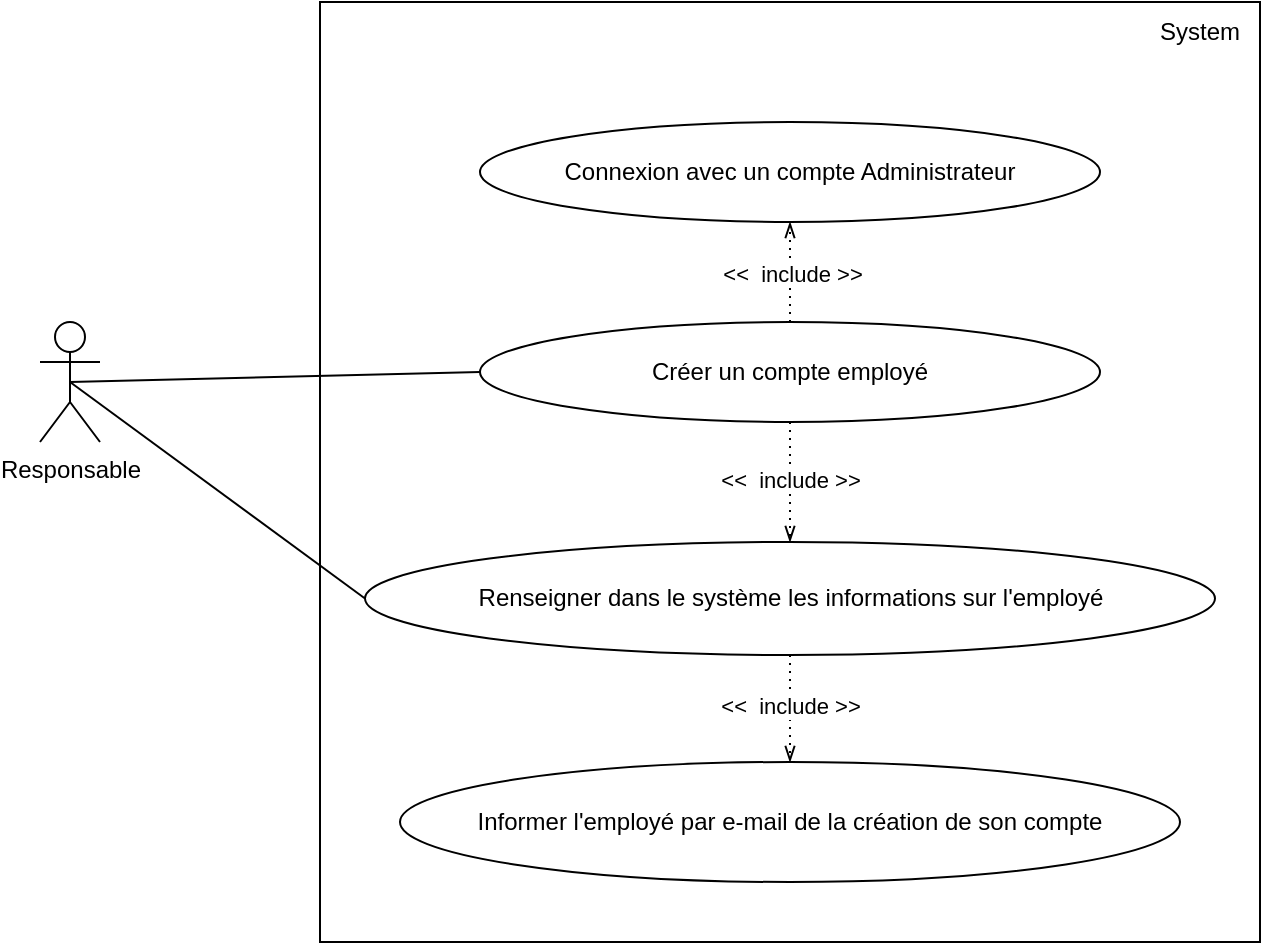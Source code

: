 <mxfile version="15.8.7" type="device"><diagram id="lQuI9wA2q7fMWIMYKC7G" name="Page-1"><mxGraphModel dx="777" dy="672" grid="1" gridSize="10" guides="1" tooltips="1" connect="1" arrows="1" fold="1" page="1" pageScale="1" pageWidth="1169" pageHeight="827" math="0" shadow="0"><root><mxCell id="0"/><mxCell id="1" parent="0"/><mxCell id="A7xin-90fhVrJMh8d0nz-1" value="" style="whiteSpace=wrap;html=1;aspect=fixed;" vertex="1" parent="1"><mxGeometry x="200" y="160" width="470" height="470" as="geometry"/></mxCell><mxCell id="A7xin-90fhVrJMh8d0nz-2" value="System" style="text;html=1;strokeColor=none;fillColor=none;align=center;verticalAlign=middle;whiteSpace=wrap;rounded=0;" vertex="1" parent="1"><mxGeometry x="610" y="160" width="60" height="30" as="geometry"/></mxCell><mxCell id="A7xin-90fhVrJMh8d0nz-3" value="Responsable" style="shape=umlActor;verticalLabelPosition=bottom;verticalAlign=top;html=1;outlineConnect=0;" vertex="1" parent="1"><mxGeometry x="60" y="320" width="30" height="60" as="geometry"/></mxCell><mxCell id="A7xin-90fhVrJMh8d0nz-5" value="Informer l'employé par e-mail de la création de son compte" style="ellipse;whiteSpace=wrap;html=1;" vertex="1" parent="1"><mxGeometry x="240" y="540" width="390" height="60" as="geometry"/></mxCell><mxCell id="A7xin-90fhVrJMh8d0nz-6" value="Créer un compte employé" style="ellipse;whiteSpace=wrap;html=1;" vertex="1" parent="1"><mxGeometry x="280" y="320" width="310" height="50" as="geometry"/></mxCell><mxCell id="A7xin-90fhVrJMh8d0nz-8" value="Connexion avec un compte Administrateur" style="ellipse;whiteSpace=wrap;html=1;" vertex="1" parent="1"><mxGeometry x="280" y="220" width="310" height="50" as="geometry"/></mxCell><mxCell id="A7xin-90fhVrJMh8d0nz-9" value="Renseigner dans le système les informations sur l'employé" style="ellipse;whiteSpace=wrap;html=1;" vertex="1" parent="1"><mxGeometry x="222.5" y="430" width="425" height="56.5" as="geometry"/></mxCell><mxCell id="A7xin-90fhVrJMh8d0nz-15" value="" style="endArrow=openThin;dashed=1;html=1;dashPattern=1 3;strokeWidth=1;rounded=0;entryX=0.5;entryY=1;entryDx=0;entryDy=0;exitX=0.5;exitY=0;exitDx=0;exitDy=0;startArrow=none;startFill=0;endFill=0;" edge="1" parent="1" source="A7xin-90fhVrJMh8d0nz-6" target="A7xin-90fhVrJMh8d0nz-8"><mxGeometry width="50" height="50" relative="1" as="geometry"><mxPoint x="390" y="370" as="sourcePoint"/><mxPoint x="440" y="320" as="targetPoint"/></mxGeometry></mxCell><mxCell id="A7xin-90fhVrJMh8d0nz-16" value="&amp;lt;&amp;lt;&amp;nbsp; include &amp;gt;&amp;gt;" style="edgeLabel;html=1;align=center;verticalAlign=middle;resizable=0;points=[];" vertex="1" connectable="0" parent="A7xin-90fhVrJMh8d0nz-15"><mxGeometry x="-0.05" y="-1" relative="1" as="geometry"><mxPoint as="offset"/></mxGeometry></mxCell><mxCell id="A7xin-90fhVrJMh8d0nz-17" value="" style="endArrow=openThin;dashed=1;html=1;dashPattern=1 3;strokeWidth=1;rounded=0;entryX=0.5;entryY=0;entryDx=0;entryDy=0;exitX=0.5;exitY=1;exitDx=0;exitDy=0;startArrow=none;startFill=0;endFill=0;" edge="1" parent="1" source="A7xin-90fhVrJMh8d0nz-6" target="A7xin-90fhVrJMh8d0nz-9"><mxGeometry width="50" height="50" relative="1" as="geometry"><mxPoint x="445" y="330" as="sourcePoint"/><mxPoint x="445" y="280" as="targetPoint"/></mxGeometry></mxCell><mxCell id="A7xin-90fhVrJMh8d0nz-18" value="&amp;lt;&amp;lt;&amp;nbsp; include &amp;gt;&amp;gt;" style="edgeLabel;html=1;align=center;verticalAlign=middle;resizable=0;points=[];" vertex="1" connectable="0" parent="A7xin-90fhVrJMh8d0nz-17"><mxGeometry x="-0.05" y="-1" relative="1" as="geometry"><mxPoint x="1" as="offset"/></mxGeometry></mxCell><mxCell id="A7xin-90fhVrJMh8d0nz-19" value="" style="endArrow=openThin;dashed=1;html=1;dashPattern=1 3;strokeWidth=1;rounded=0;entryX=0.5;entryY=0;entryDx=0;entryDy=0;exitX=0.5;exitY=1;exitDx=0;exitDy=0;startArrow=none;startFill=0;endFill=0;" edge="1" parent="1" source="A7xin-90fhVrJMh8d0nz-9" target="A7xin-90fhVrJMh8d0nz-5"><mxGeometry width="50" height="50" relative="1" as="geometry"><mxPoint x="445" y="380" as="sourcePoint"/><mxPoint x="445" y="423.5" as="targetPoint"/></mxGeometry></mxCell><mxCell id="A7xin-90fhVrJMh8d0nz-20" value="&amp;lt;&amp;lt;&amp;nbsp; include &amp;gt;&amp;gt;" style="edgeLabel;html=1;align=center;verticalAlign=middle;resizable=0;points=[];" vertex="1" connectable="0" parent="A7xin-90fhVrJMh8d0nz-19"><mxGeometry x="-0.05" y="-1" relative="1" as="geometry"><mxPoint x="1" as="offset"/></mxGeometry></mxCell><mxCell id="A7xin-90fhVrJMh8d0nz-21" value="" style="endArrow=none;html=1;rounded=0;strokeWidth=1;exitX=0.5;exitY=0.5;exitDx=0;exitDy=0;exitPerimeter=0;entryX=0;entryY=0.5;entryDx=0;entryDy=0;" edge="1" parent="1" source="A7xin-90fhVrJMh8d0nz-3" target="A7xin-90fhVrJMh8d0nz-6"><mxGeometry width="50" height="50" relative="1" as="geometry"><mxPoint x="390" y="370" as="sourcePoint"/><mxPoint x="440" y="320" as="targetPoint"/></mxGeometry></mxCell><mxCell id="A7xin-90fhVrJMh8d0nz-23" value="" style="endArrow=none;html=1;rounded=0;strokeWidth=1;exitX=0.5;exitY=0.5;exitDx=0;exitDy=0;exitPerimeter=0;entryX=0;entryY=0.5;entryDx=0;entryDy=0;" edge="1" parent="1" source="A7xin-90fhVrJMh8d0nz-3" target="A7xin-90fhVrJMh8d0nz-9"><mxGeometry width="50" height="50" relative="1" as="geometry"><mxPoint x="390" y="370" as="sourcePoint"/><mxPoint x="440" y="320" as="targetPoint"/></mxGeometry></mxCell></root></mxGraphModel></diagram></mxfile>